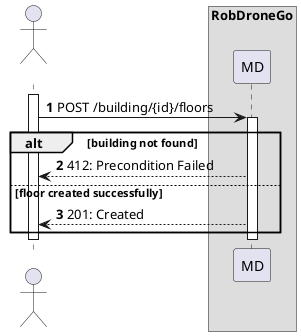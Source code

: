 @startuml
autonumber

actor " " as actor
box "RobDroneGo"
participant "MD" as mdr

activate actor

    actor -> mdr: POST /building/{id}/floors

    activate mdr
    alt building not found
        mdr --> actor : 412: Precondition Failed
    else floor created successfully
        mdr --> actor : 201: Created
    end
    deactivate mdr

deactivate actor

@enduml
